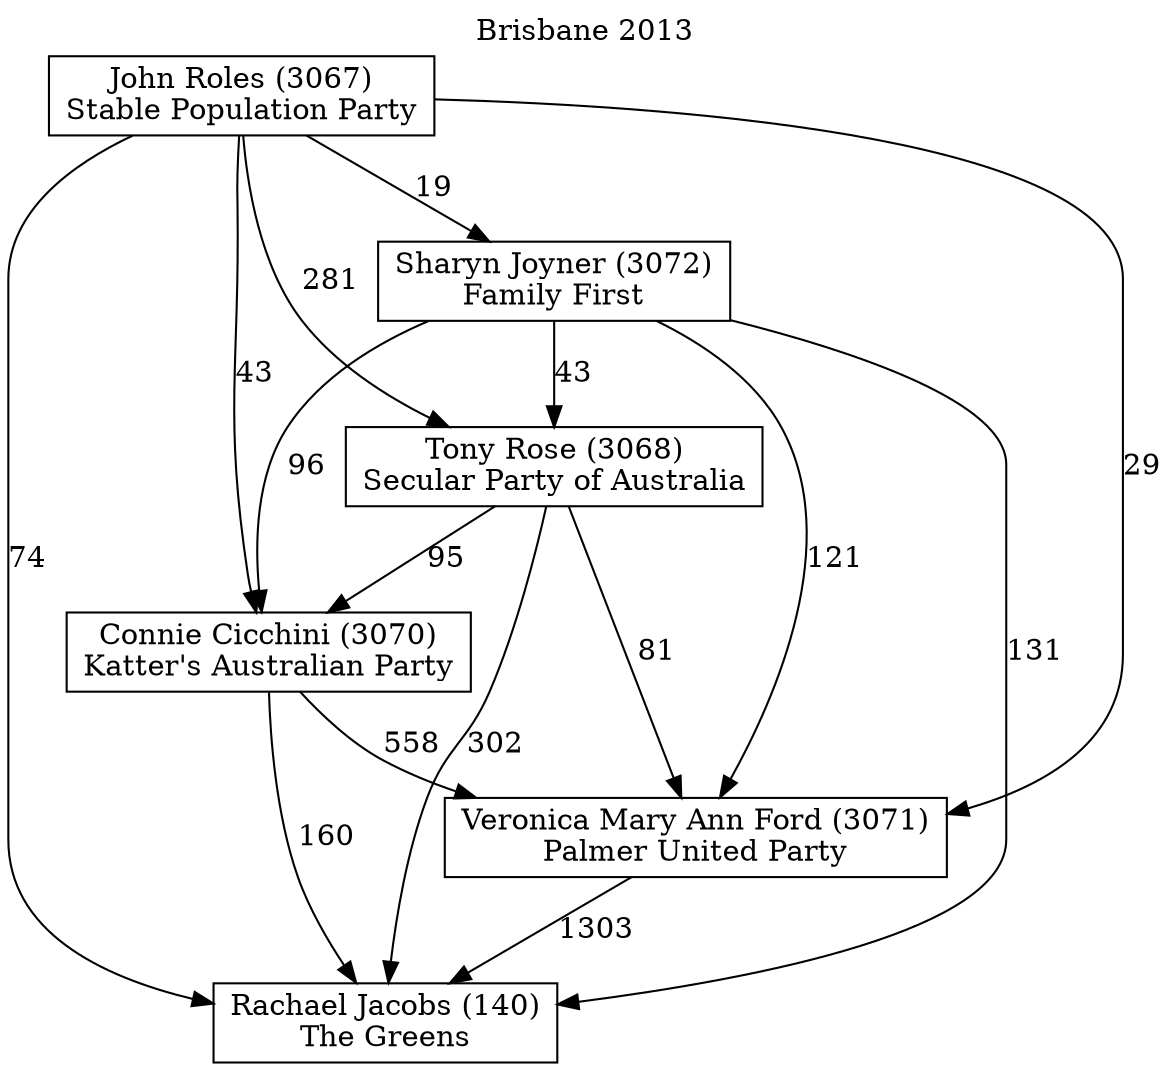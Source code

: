 // House preference flow
digraph "Rachael Jacobs (140)_Brisbane_2013" {
	graph [label="Brisbane 2013" labelloc=t mclimit=10]
	node [shape=box]
	"Rachael Jacobs (140)" [label="Rachael Jacobs (140)
The Greens"]
	"Veronica Mary Ann Ford (3071)" [label="Veronica Mary Ann Ford (3071)
Palmer United Party"]
	"Connie Cicchini (3070)" [label="Connie Cicchini (3070)
Katter's Australian Party"]
	"Tony Rose (3068)" [label="Tony Rose (3068)
Secular Party of Australia"]
	"Sharyn Joyner (3072)" [label="Sharyn Joyner (3072)
Family First"]
	"John Roles (3067)" [label="John Roles (3067)
Stable Population Party"]
	"Rachael Jacobs (140)" [label="Rachael Jacobs (140)
The Greens"]
	"Connie Cicchini (3070)" [label="Connie Cicchini (3070)
Katter's Australian Party"]
	"Tony Rose (3068)" [label="Tony Rose (3068)
Secular Party of Australia"]
	"Sharyn Joyner (3072)" [label="Sharyn Joyner (3072)
Family First"]
	"John Roles (3067)" [label="John Roles (3067)
Stable Population Party"]
	"Rachael Jacobs (140)" [label="Rachael Jacobs (140)
The Greens"]
	"Tony Rose (3068)" [label="Tony Rose (3068)
Secular Party of Australia"]
	"Sharyn Joyner (3072)" [label="Sharyn Joyner (3072)
Family First"]
	"John Roles (3067)" [label="John Roles (3067)
Stable Population Party"]
	"Rachael Jacobs (140)" [label="Rachael Jacobs (140)
The Greens"]
	"Sharyn Joyner (3072)" [label="Sharyn Joyner (3072)
Family First"]
	"John Roles (3067)" [label="John Roles (3067)
Stable Population Party"]
	"Rachael Jacobs (140)" [label="Rachael Jacobs (140)
The Greens"]
	"John Roles (3067)" [label="John Roles (3067)
Stable Population Party"]
	"John Roles (3067)" [label="John Roles (3067)
Stable Population Party"]
	"Sharyn Joyner (3072)" [label="Sharyn Joyner (3072)
Family First"]
	"John Roles (3067)" [label="John Roles (3067)
Stable Population Party"]
	"John Roles (3067)" [label="John Roles (3067)
Stable Population Party"]
	"Tony Rose (3068)" [label="Tony Rose (3068)
Secular Party of Australia"]
	"Sharyn Joyner (3072)" [label="Sharyn Joyner (3072)
Family First"]
	"John Roles (3067)" [label="John Roles (3067)
Stable Population Party"]
	"Tony Rose (3068)" [label="Tony Rose (3068)
Secular Party of Australia"]
	"John Roles (3067)" [label="John Roles (3067)
Stable Population Party"]
	"John Roles (3067)" [label="John Roles (3067)
Stable Population Party"]
	"Sharyn Joyner (3072)" [label="Sharyn Joyner (3072)
Family First"]
	"John Roles (3067)" [label="John Roles (3067)
Stable Population Party"]
	"John Roles (3067)" [label="John Roles (3067)
Stable Population Party"]
	"Connie Cicchini (3070)" [label="Connie Cicchini (3070)
Katter's Australian Party"]
	"Tony Rose (3068)" [label="Tony Rose (3068)
Secular Party of Australia"]
	"Sharyn Joyner (3072)" [label="Sharyn Joyner (3072)
Family First"]
	"John Roles (3067)" [label="John Roles (3067)
Stable Population Party"]
	"Connie Cicchini (3070)" [label="Connie Cicchini (3070)
Katter's Australian Party"]
	"Sharyn Joyner (3072)" [label="Sharyn Joyner (3072)
Family First"]
	"John Roles (3067)" [label="John Roles (3067)
Stable Population Party"]
	"Connie Cicchini (3070)" [label="Connie Cicchini (3070)
Katter's Australian Party"]
	"John Roles (3067)" [label="John Roles (3067)
Stable Population Party"]
	"John Roles (3067)" [label="John Roles (3067)
Stable Population Party"]
	"Sharyn Joyner (3072)" [label="Sharyn Joyner (3072)
Family First"]
	"John Roles (3067)" [label="John Roles (3067)
Stable Population Party"]
	"John Roles (3067)" [label="John Roles (3067)
Stable Population Party"]
	"Tony Rose (3068)" [label="Tony Rose (3068)
Secular Party of Australia"]
	"Sharyn Joyner (3072)" [label="Sharyn Joyner (3072)
Family First"]
	"John Roles (3067)" [label="John Roles (3067)
Stable Population Party"]
	"Tony Rose (3068)" [label="Tony Rose (3068)
Secular Party of Australia"]
	"John Roles (3067)" [label="John Roles (3067)
Stable Population Party"]
	"John Roles (3067)" [label="John Roles (3067)
Stable Population Party"]
	"Sharyn Joyner (3072)" [label="Sharyn Joyner (3072)
Family First"]
	"John Roles (3067)" [label="John Roles (3067)
Stable Population Party"]
	"John Roles (3067)" [label="John Roles (3067)
Stable Population Party"]
	"Veronica Mary Ann Ford (3071)" [label="Veronica Mary Ann Ford (3071)
Palmer United Party"]
	"Connie Cicchini (3070)" [label="Connie Cicchini (3070)
Katter's Australian Party"]
	"Tony Rose (3068)" [label="Tony Rose (3068)
Secular Party of Australia"]
	"Sharyn Joyner (3072)" [label="Sharyn Joyner (3072)
Family First"]
	"John Roles (3067)" [label="John Roles (3067)
Stable Population Party"]
	"Veronica Mary Ann Ford (3071)" [label="Veronica Mary Ann Ford (3071)
Palmer United Party"]
	"Tony Rose (3068)" [label="Tony Rose (3068)
Secular Party of Australia"]
	"Sharyn Joyner (3072)" [label="Sharyn Joyner (3072)
Family First"]
	"John Roles (3067)" [label="John Roles (3067)
Stable Population Party"]
	"Veronica Mary Ann Ford (3071)" [label="Veronica Mary Ann Ford (3071)
Palmer United Party"]
	"Sharyn Joyner (3072)" [label="Sharyn Joyner (3072)
Family First"]
	"John Roles (3067)" [label="John Roles (3067)
Stable Population Party"]
	"Veronica Mary Ann Ford (3071)" [label="Veronica Mary Ann Ford (3071)
Palmer United Party"]
	"John Roles (3067)" [label="John Roles (3067)
Stable Population Party"]
	"John Roles (3067)" [label="John Roles (3067)
Stable Population Party"]
	"Sharyn Joyner (3072)" [label="Sharyn Joyner (3072)
Family First"]
	"John Roles (3067)" [label="John Roles (3067)
Stable Population Party"]
	"John Roles (3067)" [label="John Roles (3067)
Stable Population Party"]
	"Tony Rose (3068)" [label="Tony Rose (3068)
Secular Party of Australia"]
	"Sharyn Joyner (3072)" [label="Sharyn Joyner (3072)
Family First"]
	"John Roles (3067)" [label="John Roles (3067)
Stable Population Party"]
	"Tony Rose (3068)" [label="Tony Rose (3068)
Secular Party of Australia"]
	"John Roles (3067)" [label="John Roles (3067)
Stable Population Party"]
	"John Roles (3067)" [label="John Roles (3067)
Stable Population Party"]
	"Sharyn Joyner (3072)" [label="Sharyn Joyner (3072)
Family First"]
	"John Roles (3067)" [label="John Roles (3067)
Stable Population Party"]
	"John Roles (3067)" [label="John Roles (3067)
Stable Population Party"]
	"Connie Cicchini (3070)" [label="Connie Cicchini (3070)
Katter's Australian Party"]
	"Tony Rose (3068)" [label="Tony Rose (3068)
Secular Party of Australia"]
	"Sharyn Joyner (3072)" [label="Sharyn Joyner (3072)
Family First"]
	"John Roles (3067)" [label="John Roles (3067)
Stable Population Party"]
	"Connie Cicchini (3070)" [label="Connie Cicchini (3070)
Katter's Australian Party"]
	"Sharyn Joyner (3072)" [label="Sharyn Joyner (3072)
Family First"]
	"John Roles (3067)" [label="John Roles (3067)
Stable Population Party"]
	"Connie Cicchini (3070)" [label="Connie Cicchini (3070)
Katter's Australian Party"]
	"John Roles (3067)" [label="John Roles (3067)
Stable Population Party"]
	"John Roles (3067)" [label="John Roles (3067)
Stable Population Party"]
	"Sharyn Joyner (3072)" [label="Sharyn Joyner (3072)
Family First"]
	"John Roles (3067)" [label="John Roles (3067)
Stable Population Party"]
	"John Roles (3067)" [label="John Roles (3067)
Stable Population Party"]
	"Tony Rose (3068)" [label="Tony Rose (3068)
Secular Party of Australia"]
	"Sharyn Joyner (3072)" [label="Sharyn Joyner (3072)
Family First"]
	"John Roles (3067)" [label="John Roles (3067)
Stable Population Party"]
	"Tony Rose (3068)" [label="Tony Rose (3068)
Secular Party of Australia"]
	"John Roles (3067)" [label="John Roles (3067)
Stable Population Party"]
	"John Roles (3067)" [label="John Roles (3067)
Stable Population Party"]
	"Sharyn Joyner (3072)" [label="Sharyn Joyner (3072)
Family First"]
	"John Roles (3067)" [label="John Roles (3067)
Stable Population Party"]
	"John Roles (3067)" [label="John Roles (3067)
Stable Population Party"]
	"Veronica Mary Ann Ford (3071)" -> "Rachael Jacobs (140)" [label=1303]
	"Connie Cicchini (3070)" -> "Veronica Mary Ann Ford (3071)" [label=558]
	"Tony Rose (3068)" -> "Connie Cicchini (3070)" [label=95]
	"Sharyn Joyner (3072)" -> "Tony Rose (3068)" [label=43]
	"John Roles (3067)" -> "Sharyn Joyner (3072)" [label=19]
	"Connie Cicchini (3070)" -> "Rachael Jacobs (140)" [label=160]
	"Tony Rose (3068)" -> "Rachael Jacobs (140)" [label=302]
	"Sharyn Joyner (3072)" -> "Rachael Jacobs (140)" [label=131]
	"John Roles (3067)" -> "Rachael Jacobs (140)" [label=74]
	"John Roles (3067)" -> "Tony Rose (3068)" [label=281]
	"Sharyn Joyner (3072)" -> "Connie Cicchini (3070)" [label=96]
	"John Roles (3067)" -> "Connie Cicchini (3070)" [label=43]
	"Tony Rose (3068)" -> "Veronica Mary Ann Ford (3071)" [label=81]
	"Sharyn Joyner (3072)" -> "Veronica Mary Ann Ford (3071)" [label=121]
	"John Roles (3067)" -> "Veronica Mary Ann Ford (3071)" [label=29]
}
